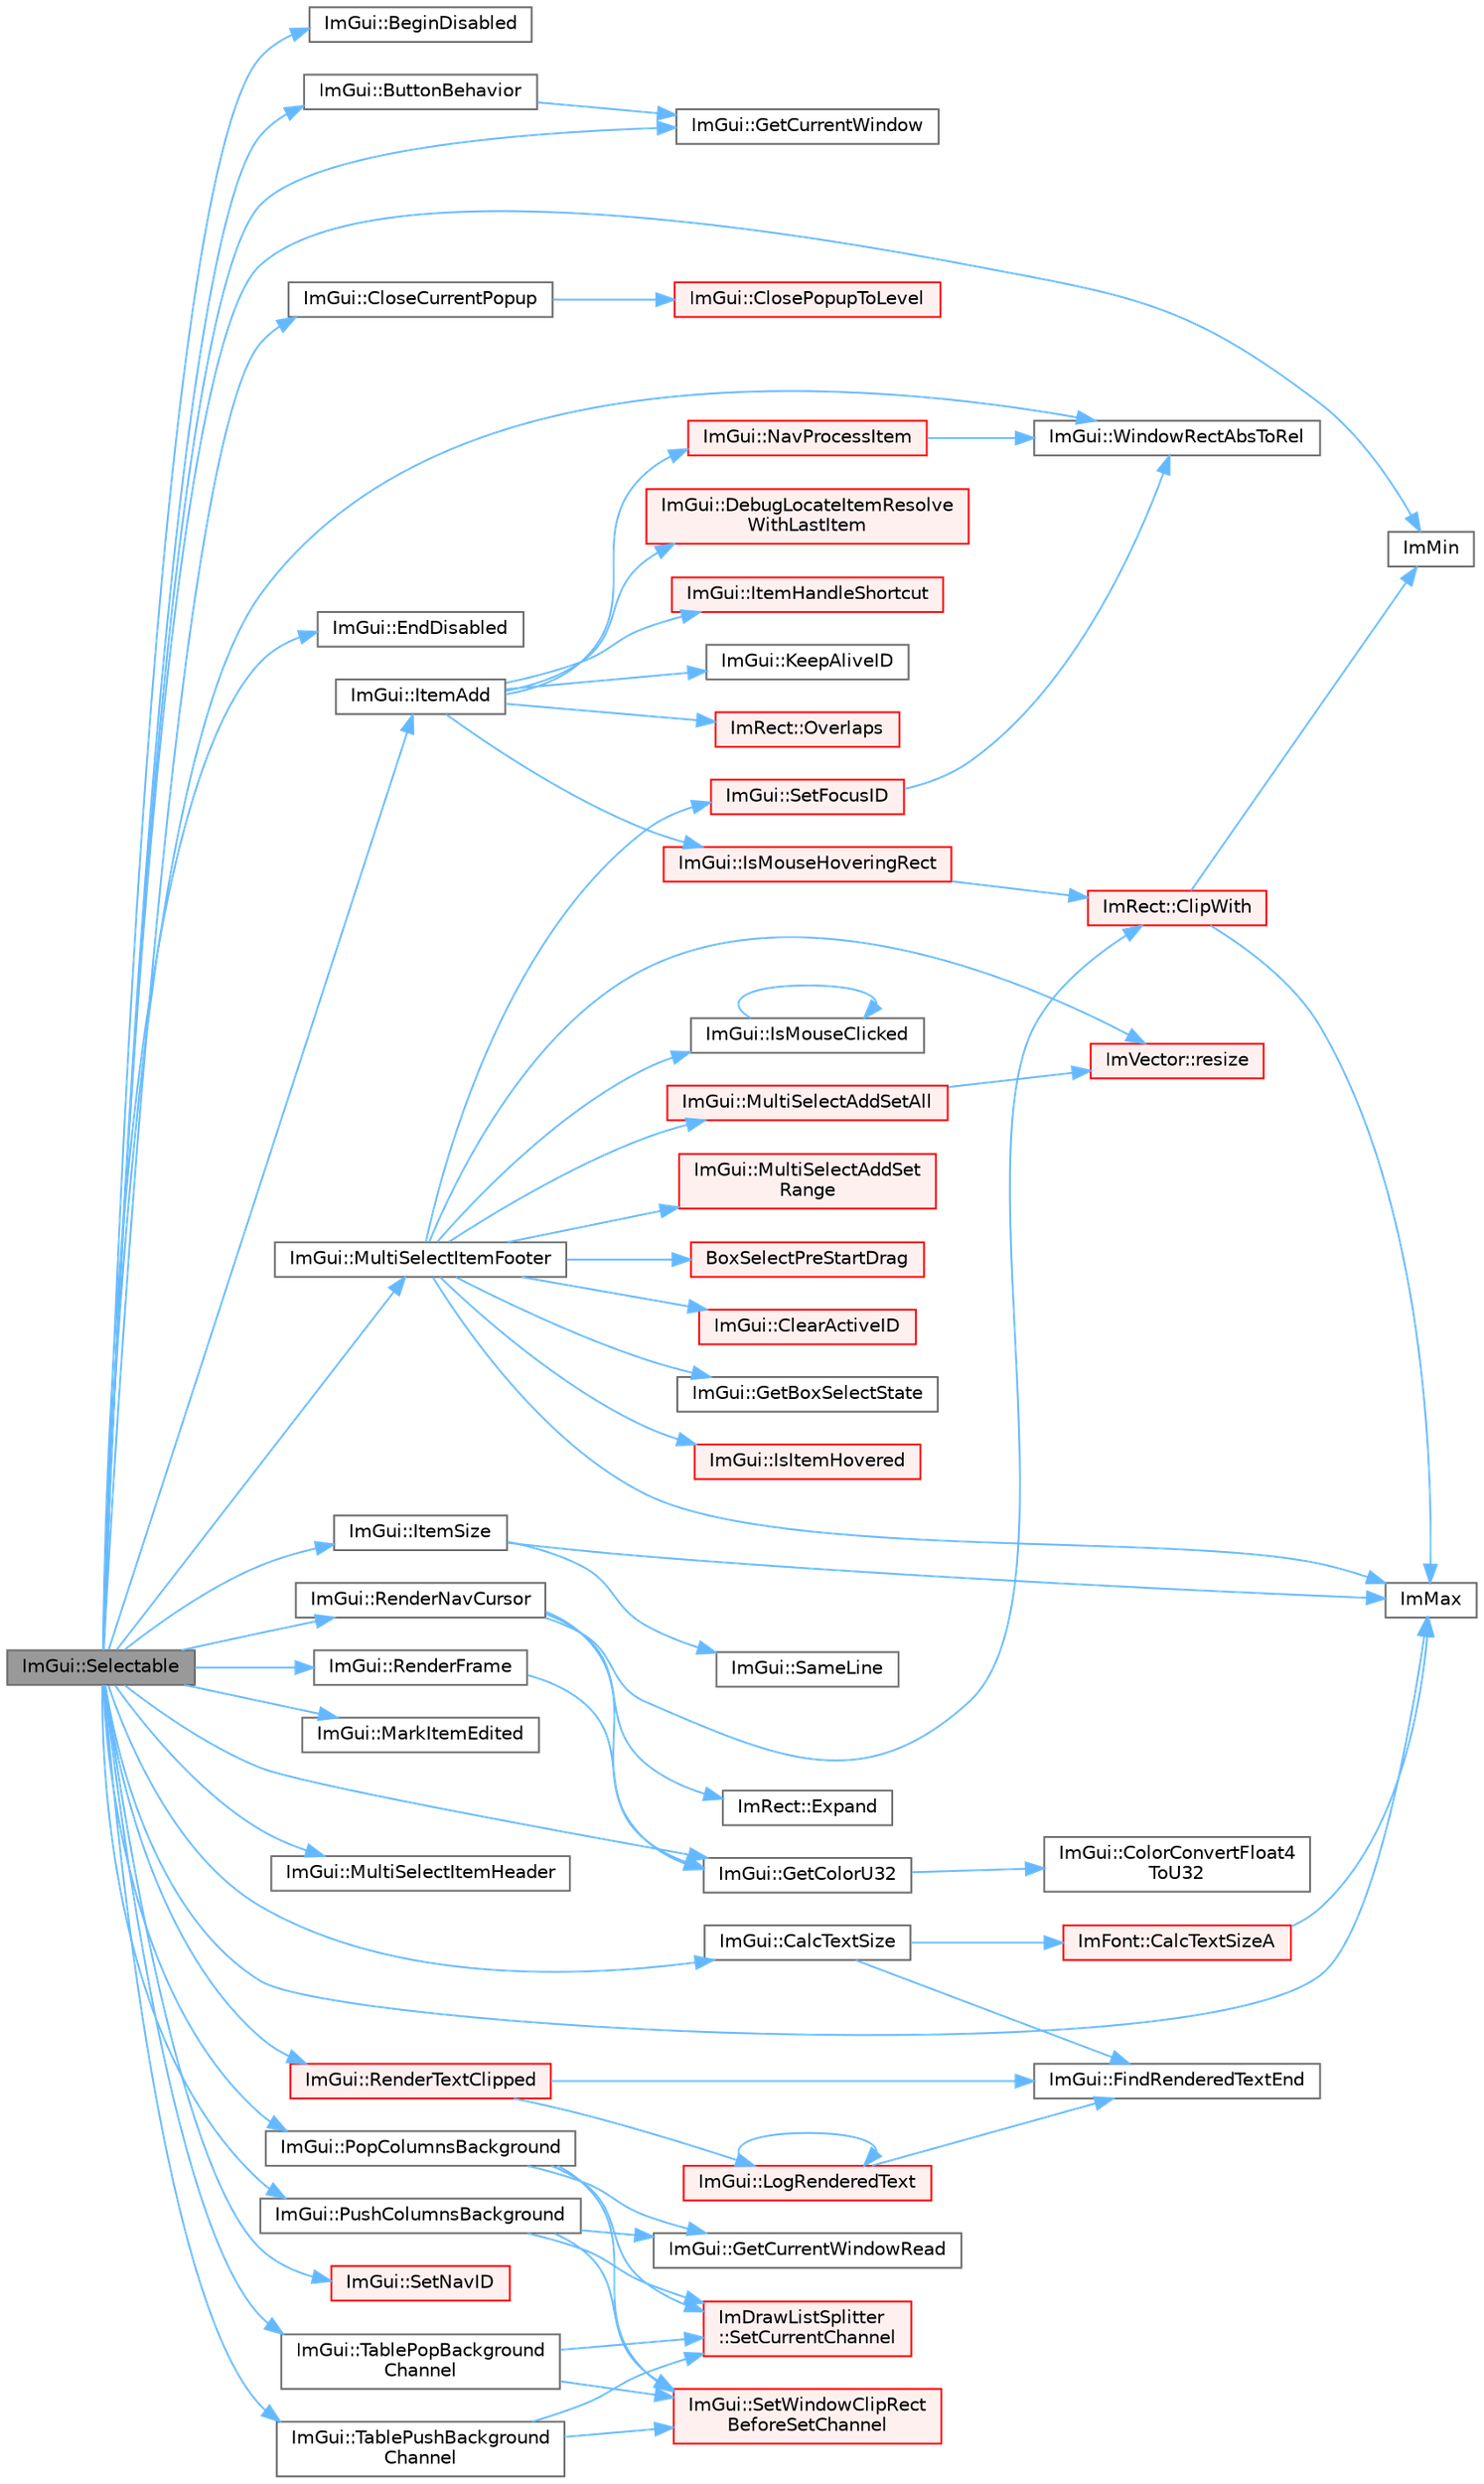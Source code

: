 digraph "ImGui::Selectable"
{
 // LATEX_PDF_SIZE
  bgcolor="transparent";
  edge [fontname=Helvetica,fontsize=10,labelfontname=Helvetica,labelfontsize=10];
  node [fontname=Helvetica,fontsize=10,shape=box,height=0.2,width=0.4];
  rankdir="LR";
  Node1 [id="Node000001",label="ImGui::Selectable",height=0.2,width=0.4,color="gray40", fillcolor="grey60", style="filled", fontcolor="black",tooltip=" "];
  Node1 -> Node2 [id="edge1_Node000001_Node000002",color="steelblue1",style="solid",tooltip=" "];
  Node2 [id="Node000002",label="ImGui::BeginDisabled",height=0.2,width=0.4,color="grey40", fillcolor="white", style="filled",URL="$namespace_im_gui.html#ae90e9a26f01d0d45f6bf7ca720d170d1",tooltip=" "];
  Node1 -> Node3 [id="edge2_Node000001_Node000003",color="steelblue1",style="solid",tooltip=" "];
  Node3 [id="Node000003",label="ImGui::ButtonBehavior",height=0.2,width=0.4,color="grey40", fillcolor="white", style="filled",URL="$namespace_im_gui.html#a65a4f18b1bc8ce0f351687922089f374",tooltip=" "];
  Node3 -> Node4 [id="edge3_Node000003_Node000004",color="steelblue1",style="solid",tooltip=" "];
  Node4 [id="Node000004",label="ImGui::GetCurrentWindow",height=0.2,width=0.4,color="grey40", fillcolor="white", style="filled",URL="$namespace_im_gui.html#ac452417b5004ca16a814a72cff153526",tooltip=" "];
  Node1 -> Node5 [id="edge4_Node000001_Node000005",color="steelblue1",style="solid",tooltip=" "];
  Node5 [id="Node000005",label="ImGui::CalcTextSize",height=0.2,width=0.4,color="grey40", fillcolor="white", style="filled",URL="$namespace_im_gui.html#a848b9db6cc4a186751c0ecebcaadc33b",tooltip=" "];
  Node5 -> Node6 [id="edge5_Node000005_Node000006",color="steelblue1",style="solid",tooltip=" "];
  Node6 [id="Node000006",label="ImFont::CalcTextSizeA",height=0.2,width=0.4,color="red", fillcolor="#FFF0F0", style="filled",URL="$struct_im_font.html#a418146c00c3dee351a411b952cce5175",tooltip=" "];
  Node6 -> Node13 [id="edge6_Node000006_Node000013",color="steelblue1",style="solid",tooltip=" "];
  Node13 [id="Node000013",label="ImMax",height=0.2,width=0.4,color="grey40", fillcolor="white", style="filled",URL="$imgui__internal_8h.html#a7667efd95147d0422f140917c71a9226",tooltip=" "];
  Node5 -> Node14 [id="edge7_Node000005_Node000014",color="steelblue1",style="solid",tooltip=" "];
  Node14 [id="Node000014",label="ImGui::FindRenderedTextEnd",height=0.2,width=0.4,color="grey40", fillcolor="white", style="filled",URL="$namespace_im_gui.html#a7671e1dbc803a31b06081b52a771d83f",tooltip=" "];
  Node1 -> Node15 [id="edge8_Node000001_Node000015",color="steelblue1",style="solid",tooltip=" "];
  Node15 [id="Node000015",label="ImGui::CloseCurrentPopup",height=0.2,width=0.4,color="grey40", fillcolor="white", style="filled",URL="$namespace_im_gui.html#aeaec6479834db7918260fc082107f90b",tooltip=" "];
  Node15 -> Node16 [id="edge9_Node000015_Node000016",color="steelblue1",style="solid",tooltip=" "];
  Node16 [id="Node000016",label="ImGui::ClosePopupToLevel",height=0.2,width=0.4,color="red", fillcolor="#FFF0F0", style="filled",URL="$namespace_im_gui.html#a0be705dc533a62387dc39ec5c276d2a0",tooltip=" "];
  Node1 -> Node36 [id="edge10_Node000001_Node000036",color="steelblue1",style="solid",tooltip=" "];
  Node36 [id="Node000036",label="ImGui::EndDisabled",height=0.2,width=0.4,color="grey40", fillcolor="white", style="filled",URL="$namespace_im_gui.html#a9e6088c6c690ddff1302b6e42b380733",tooltip=" "];
  Node1 -> Node37 [id="edge11_Node000001_Node000037",color="steelblue1",style="solid",tooltip=" "];
  Node37 [id="Node000037",label="ImGui::GetColorU32",height=0.2,width=0.4,color="grey40", fillcolor="white", style="filled",URL="$namespace_im_gui.html#a0de2d9bd347d9866511eb8d014e62556",tooltip=" "];
  Node37 -> Node38 [id="edge12_Node000037_Node000038",color="steelblue1",style="solid",tooltip=" "];
  Node38 [id="Node000038",label="ImGui::ColorConvertFloat4\lToU32",height=0.2,width=0.4,color="grey40", fillcolor="white", style="filled",URL="$namespace_im_gui.html#abe2691de0b1a71c774ab24cc91564a94",tooltip=" "];
  Node1 -> Node4 [id="edge13_Node000001_Node000004",color="steelblue1",style="solid",tooltip=" "];
  Node1 -> Node13 [id="edge14_Node000001_Node000013",color="steelblue1",style="solid",tooltip=" "];
  Node1 -> Node12 [id="edge15_Node000001_Node000012",color="steelblue1",style="solid",tooltip=" "];
  Node12 [id="Node000012",label="ImMin",height=0.2,width=0.4,color="grey40", fillcolor="white", style="filled",URL="$imgui__internal_8h.html#a7f9d7828066a9d61b5630adcdf4655d3",tooltip=" "];
  Node1 -> Node39 [id="edge16_Node000001_Node000039",color="steelblue1",style="solid",tooltip=" "];
  Node39 [id="Node000039",label="ImGui::ItemAdd",height=0.2,width=0.4,color="grey40", fillcolor="white", style="filled",URL="$namespace_im_gui.html#a0c2ccafc8d403c02a6590ac21157b9ac",tooltip=" "];
  Node39 -> Node40 [id="edge17_Node000039_Node000040",color="steelblue1",style="solid",tooltip=" "];
  Node40 [id="Node000040",label="ImGui::DebugLocateItemResolve\lWithLastItem",height=0.2,width=0.4,color="red", fillcolor="#FFF0F0", style="filled",URL="$namespace_im_gui.html#ae8ab0d7dfc90af8e82db3ed9e7829219",tooltip=" "];
  Node39 -> Node63 [id="edge18_Node000039_Node000063",color="steelblue1",style="solid",tooltip=" "];
  Node63 [id="Node000063",label="ImGui::IsMouseHoveringRect",height=0.2,width=0.4,color="red", fillcolor="#FFF0F0", style="filled",URL="$namespace_im_gui.html#ae0b8ea0e06c457316d6aed6c5b2a1c25",tooltip=" "];
  Node63 -> Node64 [id="edge19_Node000063_Node000064",color="steelblue1",style="solid",tooltip=" "];
  Node64 [id="Node000064",label="ImRect::ClipWith",height=0.2,width=0.4,color="red", fillcolor="#FFF0F0", style="filled",URL="$struct_im_rect.html#ac02d5cf6ce0358aea9ed9df43d368f3f",tooltip=" "];
  Node64 -> Node13 [id="edge20_Node000064_Node000013",color="steelblue1",style="solid",tooltip=" "];
  Node64 -> Node12 [id="edge21_Node000064_Node000012",color="steelblue1",style="solid",tooltip=" "];
  Node39 -> Node67 [id="edge22_Node000039_Node000067",color="steelblue1",style="solid",tooltip=" "];
  Node67 [id="Node000067",label="ImGui::ItemHandleShortcut",height=0.2,width=0.4,color="red", fillcolor="#FFF0F0", style="filled",URL="$namespace_im_gui.html#a338deb537666a886cf3ece08c07e9fa9",tooltip=" "];
  Node39 -> Node70 [id="edge23_Node000039_Node000070",color="steelblue1",style="solid",tooltip=" "];
  Node70 [id="Node000070",label="ImGui::KeepAliveID",height=0.2,width=0.4,color="grey40", fillcolor="white", style="filled",URL="$namespace_im_gui.html#a85a245c78a9f7c351636bdad6e60c488",tooltip=" "];
  Node39 -> Node71 [id="edge24_Node000039_Node000071",color="steelblue1",style="solid",tooltip=" "];
  Node71 [id="Node000071",label="ImGui::NavProcessItem",height=0.2,width=0.4,color="red", fillcolor="#FFF0F0", style="filled",URL="$namespace_im_gui.html#aa217c2f0448788f3c064bf828a8f9d8f",tooltip=" "];
  Node71 -> Node73 [id="edge25_Node000071_Node000073",color="steelblue1",style="solid",tooltip=" "];
  Node73 [id="Node000073",label="ImGui::WindowRectAbsToRel",height=0.2,width=0.4,color="grey40", fillcolor="white", style="filled",URL="$namespace_im_gui.html#a06d8e9fae450c785dc8f61f6e03462a7",tooltip=" "];
  Node39 -> Node90 [id="edge26_Node000039_Node000090",color="steelblue1",style="solid",tooltip=" "];
  Node90 [id="Node000090",label="ImRect::Overlaps",height=0.2,width=0.4,color="red", fillcolor="#FFF0F0", style="filled",URL="$struct_im_rect.html#a0af3bade3781e5e7c6afdf71ccfb0d43",tooltip=" "];
  Node1 -> Node91 [id="edge27_Node000001_Node000091",color="steelblue1",style="solid",tooltip=" "];
  Node91 [id="Node000091",label="ImGui::ItemSize",height=0.2,width=0.4,color="grey40", fillcolor="white", style="filled",URL="$namespace_im_gui.html#a4b5818a652d943ea54e0cec9fb3943d7",tooltip=" "];
  Node91 -> Node13 [id="edge28_Node000091_Node000013",color="steelblue1",style="solid",tooltip=" "];
  Node91 -> Node92 [id="edge29_Node000091_Node000092",color="steelblue1",style="solid",tooltip=" "];
  Node92 [id="Node000092",label="ImGui::SameLine",height=0.2,width=0.4,color="grey40", fillcolor="white", style="filled",URL="$namespace_im_gui.html#addd433eb3aae59119e341e80db474f66",tooltip=" "];
  Node1 -> Node93 [id="edge30_Node000001_Node000093",color="steelblue1",style="solid",tooltip=" "];
  Node93 [id="Node000093",label="ImGui::MarkItemEdited",height=0.2,width=0.4,color="grey40", fillcolor="white", style="filled",URL="$namespace_im_gui.html#a83036681a36fbee2d35b5b57a1ef72e6",tooltip=" "];
  Node1 -> Node94 [id="edge31_Node000001_Node000094",color="steelblue1",style="solid",tooltip=" "];
  Node94 [id="Node000094",label="ImGui::MultiSelectItemFooter",height=0.2,width=0.4,color="grey40", fillcolor="white", style="filled",URL="$namespace_im_gui.html#a69762bfb0eaf3daa730895737bce05e5",tooltip=" "];
  Node94 -> Node95 [id="edge32_Node000094_Node000095",color="steelblue1",style="solid",tooltip=" "];
  Node95 [id="Node000095",label="BoxSelectPreStartDrag",height=0.2,width=0.4,color="red", fillcolor="#FFF0F0", style="filled",URL="$imgui__widgets_8cpp.html#ab43aeb93298cbf4f8cfa693312cd8809",tooltip=" "];
  Node94 -> Node24 [id="edge33_Node000094_Node000024",color="steelblue1",style="solid",tooltip=" "];
  Node24 [id="Node000024",label="ImGui::ClearActiveID",height=0.2,width=0.4,color="red", fillcolor="#FFF0F0", style="filled",URL="$namespace_im_gui.html#a17ff60ad1e2669130ac38a04d16eb354",tooltip=" "];
  Node94 -> Node97 [id="edge34_Node000094_Node000097",color="steelblue1",style="solid",tooltip=" "];
  Node97 [id="Node000097",label="ImGui::GetBoxSelectState",height=0.2,width=0.4,color="grey40", fillcolor="white", style="filled",URL="$namespace_im_gui.html#a0641241de259a5face776a91ea2b36ce",tooltip=" "];
  Node94 -> Node13 [id="edge35_Node000094_Node000013",color="steelblue1",style="solid",tooltip=" "];
  Node94 -> Node98 [id="edge36_Node000094_Node000098",color="steelblue1",style="solid",tooltip=" "];
  Node98 [id="Node000098",label="ImGui::IsItemHovered",height=0.2,width=0.4,color="red", fillcolor="#FFF0F0", style="filled",URL="$namespace_im_gui.html#ac9a400eff3a9561d95e80486c52a660b",tooltip=" "];
  Node94 -> Node103 [id="edge37_Node000094_Node000103",color="steelblue1",style="solid",tooltip=" "];
  Node103 [id="Node000103",label="ImGui::IsMouseClicked",height=0.2,width=0.4,color="grey40", fillcolor="white", style="filled",URL="$namespace_im_gui.html#a2d430db9485d0b3d86d51d5436225495",tooltip=" "];
  Node103 -> Node103 [id="edge38_Node000103_Node000103",color="steelblue1",style="solid",tooltip=" "];
  Node94 -> Node104 [id="edge39_Node000094_Node000104",color="steelblue1",style="solid",tooltip=" "];
  Node104 [id="Node000104",label="ImGui::MultiSelectAddSetAll",height=0.2,width=0.4,color="red", fillcolor="#FFF0F0", style="filled",URL="$namespace_im_gui.html#a51e29bae6ffe6afa11810a05d8aef616",tooltip=" "];
  Node104 -> Node108 [id="edge40_Node000104_Node000108",color="steelblue1",style="solid",tooltip=" "];
  Node108 [id="Node000108",label="ImVector::resize",height=0.2,width=0.4,color="red", fillcolor="#FFF0F0", style="filled",URL="$struct_im_vector.html#ac371dd62e56ae486b1a5038cf07eee56",tooltip=" "];
  Node94 -> Node109 [id="edge41_Node000094_Node000109",color="steelblue1",style="solid",tooltip=" "];
  Node109 [id="Node000109",label="ImGui::MultiSelectAddSet\lRange",height=0.2,width=0.4,color="red", fillcolor="#FFF0F0", style="filled",URL="$namespace_im_gui.html#adff96cc143145096d8a88477f18ac208",tooltip=" "];
  Node94 -> Node108 [id="edge42_Node000094_Node000108",color="steelblue1",style="solid",tooltip=" "];
  Node94 -> Node110 [id="edge43_Node000094_Node000110",color="steelblue1",style="solid",tooltip=" "];
  Node110 [id="Node000110",label="ImGui::SetFocusID",height=0.2,width=0.4,color="red", fillcolor="#FFF0F0", style="filled",URL="$namespace_im_gui.html#a8ad578d7141486ff12b59b0c251234e6",tooltip=" "];
  Node110 -> Node73 [id="edge44_Node000110_Node000073",color="steelblue1",style="solid",tooltip=" "];
  Node1 -> Node112 [id="edge45_Node000001_Node000112",color="steelblue1",style="solid",tooltip=" "];
  Node112 [id="Node000112",label="ImGui::MultiSelectItemHeader",height=0.2,width=0.4,color="grey40", fillcolor="white", style="filled",URL="$namespace_im_gui.html#a42a98da805c3612b26b829e0567fdc0f",tooltip=" "];
  Node1 -> Node113 [id="edge46_Node000001_Node000113",color="steelblue1",style="solid",tooltip=" "];
  Node113 [id="Node000113",label="ImGui::PopColumnsBackground",height=0.2,width=0.4,color="grey40", fillcolor="white", style="filled",URL="$namespace_im_gui.html#a27c737fa1fc79164fc7d840e858b1845",tooltip=" "];
  Node113 -> Node114 [id="edge47_Node000113_Node000114",color="steelblue1",style="solid",tooltip=" "];
  Node114 [id="Node000114",label="ImGui::GetCurrentWindowRead",height=0.2,width=0.4,color="grey40", fillcolor="white", style="filled",URL="$namespace_im_gui.html#a055af7d6b7b4ae977a9c3c25a98e0d2f",tooltip=" "];
  Node113 -> Node115 [id="edge48_Node000113_Node000115",color="steelblue1",style="solid",tooltip=" "];
  Node115 [id="Node000115",label="ImDrawListSplitter\l::SetCurrentChannel",height=0.2,width=0.4,color="red", fillcolor="#FFF0F0", style="filled",URL="$struct_im_draw_list_splitter.html#ad3797b0755caa07f3d69a9e3566eb0e5",tooltip=" "];
  Node113 -> Node116 [id="edge49_Node000113_Node000116",color="steelblue1",style="solid",tooltip=" "];
  Node116 [id="Node000116",label="ImGui::SetWindowClipRect\lBeforeSetChannel",height=0.2,width=0.4,color="red", fillcolor="#FFF0F0", style="filled",URL="$namespace_im_gui.html#a2451c5a6301b6c1234efc8054b70980b",tooltip=" "];
  Node1 -> Node118 [id="edge50_Node000001_Node000118",color="steelblue1",style="solid",tooltip=" "];
  Node118 [id="Node000118",label="ImGui::PushColumnsBackground",height=0.2,width=0.4,color="grey40", fillcolor="white", style="filled",URL="$namespace_im_gui.html#a39f557bf00d94069a41b0d40bd72c522",tooltip=" "];
  Node118 -> Node114 [id="edge51_Node000118_Node000114",color="steelblue1",style="solid",tooltip=" "];
  Node118 -> Node115 [id="edge52_Node000118_Node000115",color="steelblue1",style="solid",tooltip=" "];
  Node118 -> Node116 [id="edge53_Node000118_Node000116",color="steelblue1",style="solid",tooltip=" "];
  Node1 -> Node119 [id="edge54_Node000001_Node000119",color="steelblue1",style="solid",tooltip=" "];
  Node119 [id="Node000119",label="ImGui::RenderFrame",height=0.2,width=0.4,color="grey40", fillcolor="white", style="filled",URL="$namespace_im_gui.html#a6eb97ff501764c37df4ffd99ebadeba7",tooltip=" "];
  Node119 -> Node37 [id="edge55_Node000119_Node000037",color="steelblue1",style="solid",tooltip=" "];
  Node1 -> Node120 [id="edge56_Node000001_Node000120",color="steelblue1",style="solid",tooltip=" "];
  Node120 [id="Node000120",label="ImGui::RenderNavCursor",height=0.2,width=0.4,color="grey40", fillcolor="white", style="filled",URL="$namespace_im_gui.html#a2722dcfe26c7f6e8cd522102ef5b7df2",tooltip=" "];
  Node120 -> Node64 [id="edge57_Node000120_Node000064",color="steelblue1",style="solid",tooltip=" "];
  Node120 -> Node121 [id="edge58_Node000120_Node000121",color="steelblue1",style="solid",tooltip=" "];
  Node121 [id="Node000121",label="ImRect::Expand",height=0.2,width=0.4,color="grey40", fillcolor="white", style="filled",URL="$struct_im_rect.html#af33a7424c3341d08acd69da30c27c753",tooltip=" "];
  Node120 -> Node37 [id="edge59_Node000120_Node000037",color="steelblue1",style="solid",tooltip=" "];
  Node1 -> Node122 [id="edge60_Node000001_Node000122",color="steelblue1",style="solid",tooltip=" "];
  Node122 [id="Node000122",label="ImGui::RenderTextClipped",height=0.2,width=0.4,color="red", fillcolor="#FFF0F0", style="filled",URL="$namespace_im_gui.html#ab362eafae794c7364a6b96ea06f38eb9",tooltip=" "];
  Node122 -> Node14 [id="edge61_Node000122_Node000014",color="steelblue1",style="solid",tooltip=" "];
  Node122 -> Node123 [id="edge62_Node000122_Node000123",color="steelblue1",style="solid",tooltip=" "];
  Node123 [id="Node000123",label="ImGui::LogRenderedText",height=0.2,width=0.4,color="red", fillcolor="#FFF0F0", style="filled",URL="$namespace_im_gui.html#a7a0d62e33f2236ec2f789e24ca0fb56f",tooltip=" "];
  Node123 -> Node14 [id="edge63_Node000123_Node000014",color="steelblue1",style="solid",tooltip=" "];
  Node123 -> Node123 [id="edge64_Node000123_Node000123",color="steelblue1",style="solid",tooltip=" "];
  Node1 -> Node129 [id="edge65_Node000001_Node000129",color="steelblue1",style="solid",tooltip=" "];
  Node129 [id="Node000129",label="ImGui::SetNavID",height=0.2,width=0.4,color="red", fillcolor="#FFF0F0", style="filled",URL="$namespace_im_gui.html#a101d94ec7f8e0a219bbaee58558316eb",tooltip=" "];
  Node1 -> Node130 [id="edge66_Node000001_Node000130",color="steelblue1",style="solid",tooltip=" "];
  Node130 [id="Node000130",label="ImGui::TablePopBackground\lChannel",height=0.2,width=0.4,color="grey40", fillcolor="white", style="filled",URL="$namespace_im_gui.html#a4fe11c430ad1b6597d4ffbde7cdf257e",tooltip=" "];
  Node130 -> Node115 [id="edge67_Node000130_Node000115",color="steelblue1",style="solid",tooltip=" "];
  Node130 -> Node116 [id="edge68_Node000130_Node000116",color="steelblue1",style="solid",tooltip=" "];
  Node1 -> Node131 [id="edge69_Node000001_Node000131",color="steelblue1",style="solid",tooltip=" "];
  Node131 [id="Node000131",label="ImGui::TablePushBackground\lChannel",height=0.2,width=0.4,color="grey40", fillcolor="white", style="filled",URL="$namespace_im_gui.html#a6b6e0c511477248e9dd485c359f52eeb",tooltip=" "];
  Node131 -> Node115 [id="edge70_Node000131_Node000115",color="steelblue1",style="solid",tooltip=" "];
  Node131 -> Node116 [id="edge71_Node000131_Node000116",color="steelblue1",style="solid",tooltip=" "];
  Node1 -> Node73 [id="edge72_Node000001_Node000073",color="steelblue1",style="solid",tooltip=" "];
}
